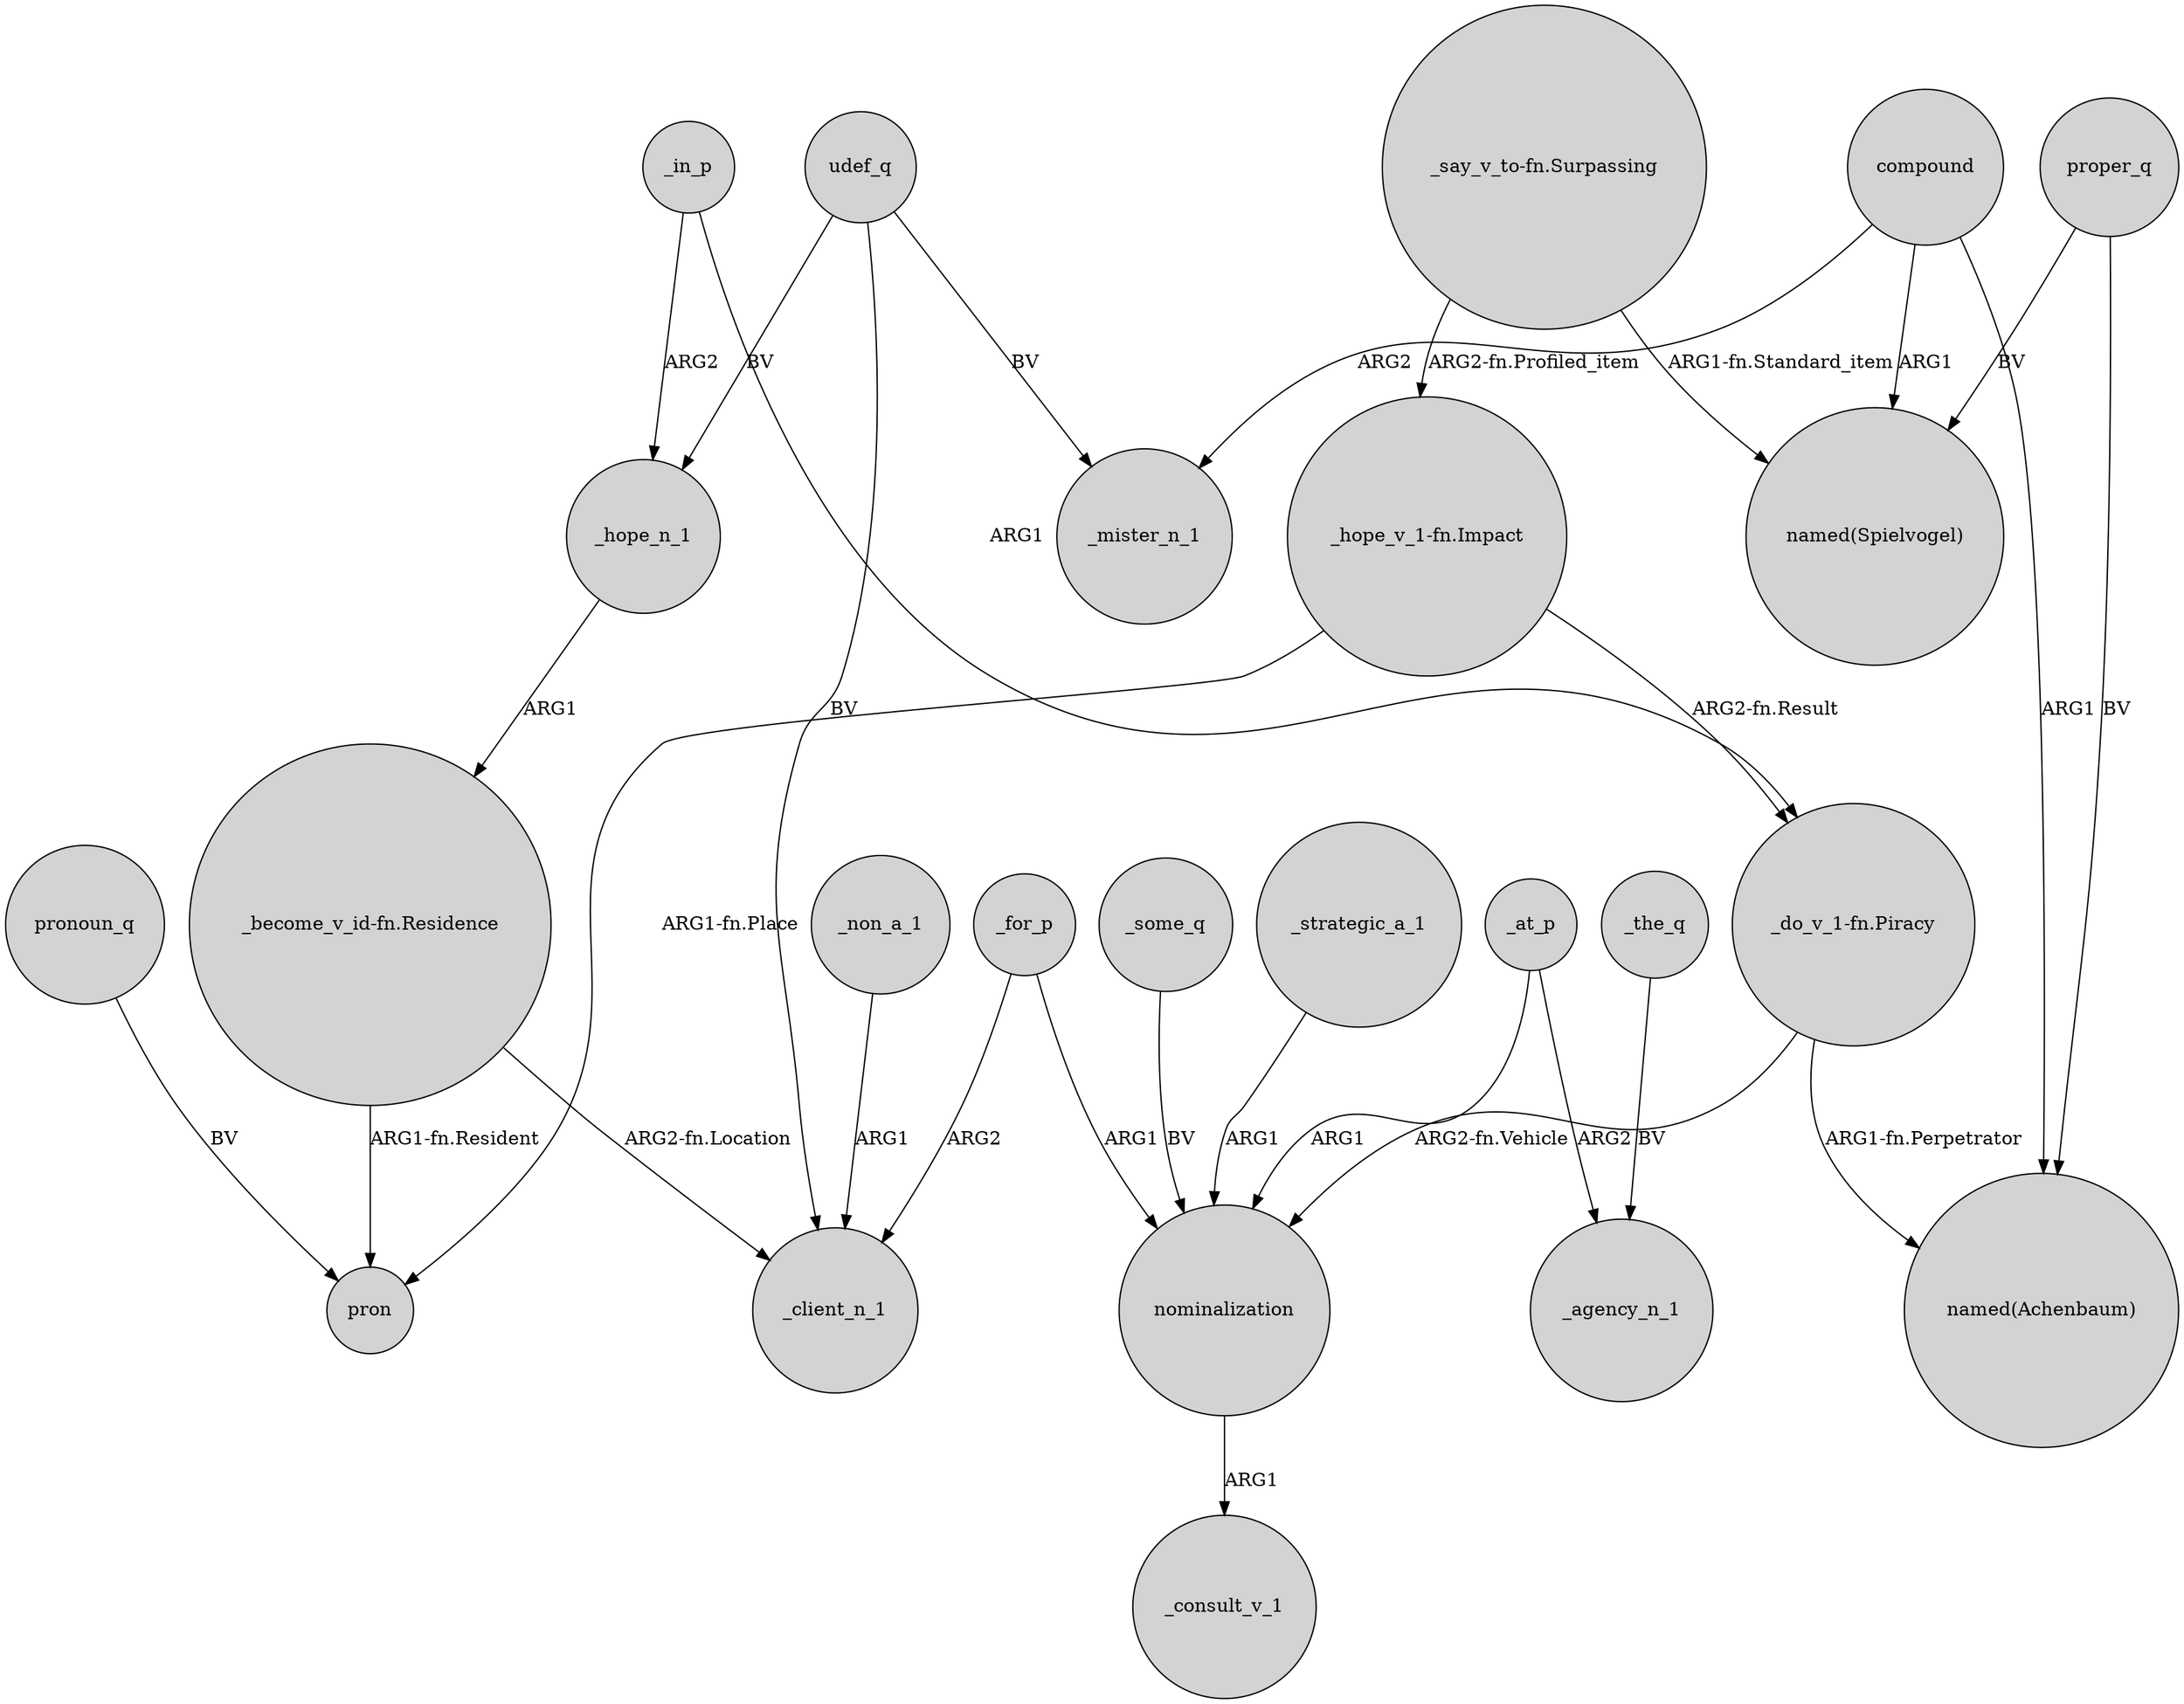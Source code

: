 digraph {
	node [shape=circle style=filled]
	"_become_v_id-fn.Residence" -> pron [label="ARG1-fn.Resident"]
	compound -> _mister_n_1 [label=ARG2]
	compound -> "named(Achenbaum)" [label=ARG1]
	udef_q -> _hope_n_1 [label=BV]
	_the_q -> _agency_n_1 [label=BV]
	_some_q -> nominalization [label=BV]
	udef_q -> _mister_n_1 [label=BV]
	_hope_n_1 -> "_become_v_id-fn.Residence" [label=ARG1]
	pronoun_q -> pron [label=BV]
	_in_p -> _hope_n_1 [label=ARG2]
	"_do_v_1-fn.Piracy" -> nominalization [label="ARG2-fn.Vehicle"]
	_at_p -> nominalization [label=ARG1]
	_at_p -> _agency_n_1 [label=ARG2]
	nominalization -> _consult_v_1 [label=ARG1]
	"_do_v_1-fn.Piracy" -> "named(Achenbaum)" [label="ARG1-fn.Perpetrator"]
	"_say_v_to-fn.Surpassing" -> "named(Spielvogel)" [label="ARG1-fn.Standard_item"]
	_strategic_a_1 -> nominalization [label=ARG1]
	proper_q -> "named(Achenbaum)" [label=BV]
	_in_p -> "_do_v_1-fn.Piracy" [label=ARG1]
	_non_a_1 -> _client_n_1 [label=ARG1]
	_for_p -> nominalization [label=ARG1]
	"_hope_v_1-fn.Impact" -> pron [label="ARG1-fn.Place"]
	proper_q -> "named(Spielvogel)" [label=BV]
	compound -> "named(Spielvogel)" [label=ARG1]
	udef_q -> _client_n_1 [label=BV]
	"_become_v_id-fn.Residence" -> _client_n_1 [label="ARG2-fn.Location"]
	"_hope_v_1-fn.Impact" -> "_do_v_1-fn.Piracy" [label="ARG2-fn.Result"]
	_for_p -> _client_n_1 [label=ARG2]
	"_say_v_to-fn.Surpassing" -> "_hope_v_1-fn.Impact" [label="ARG2-fn.Profiled_item"]
}
